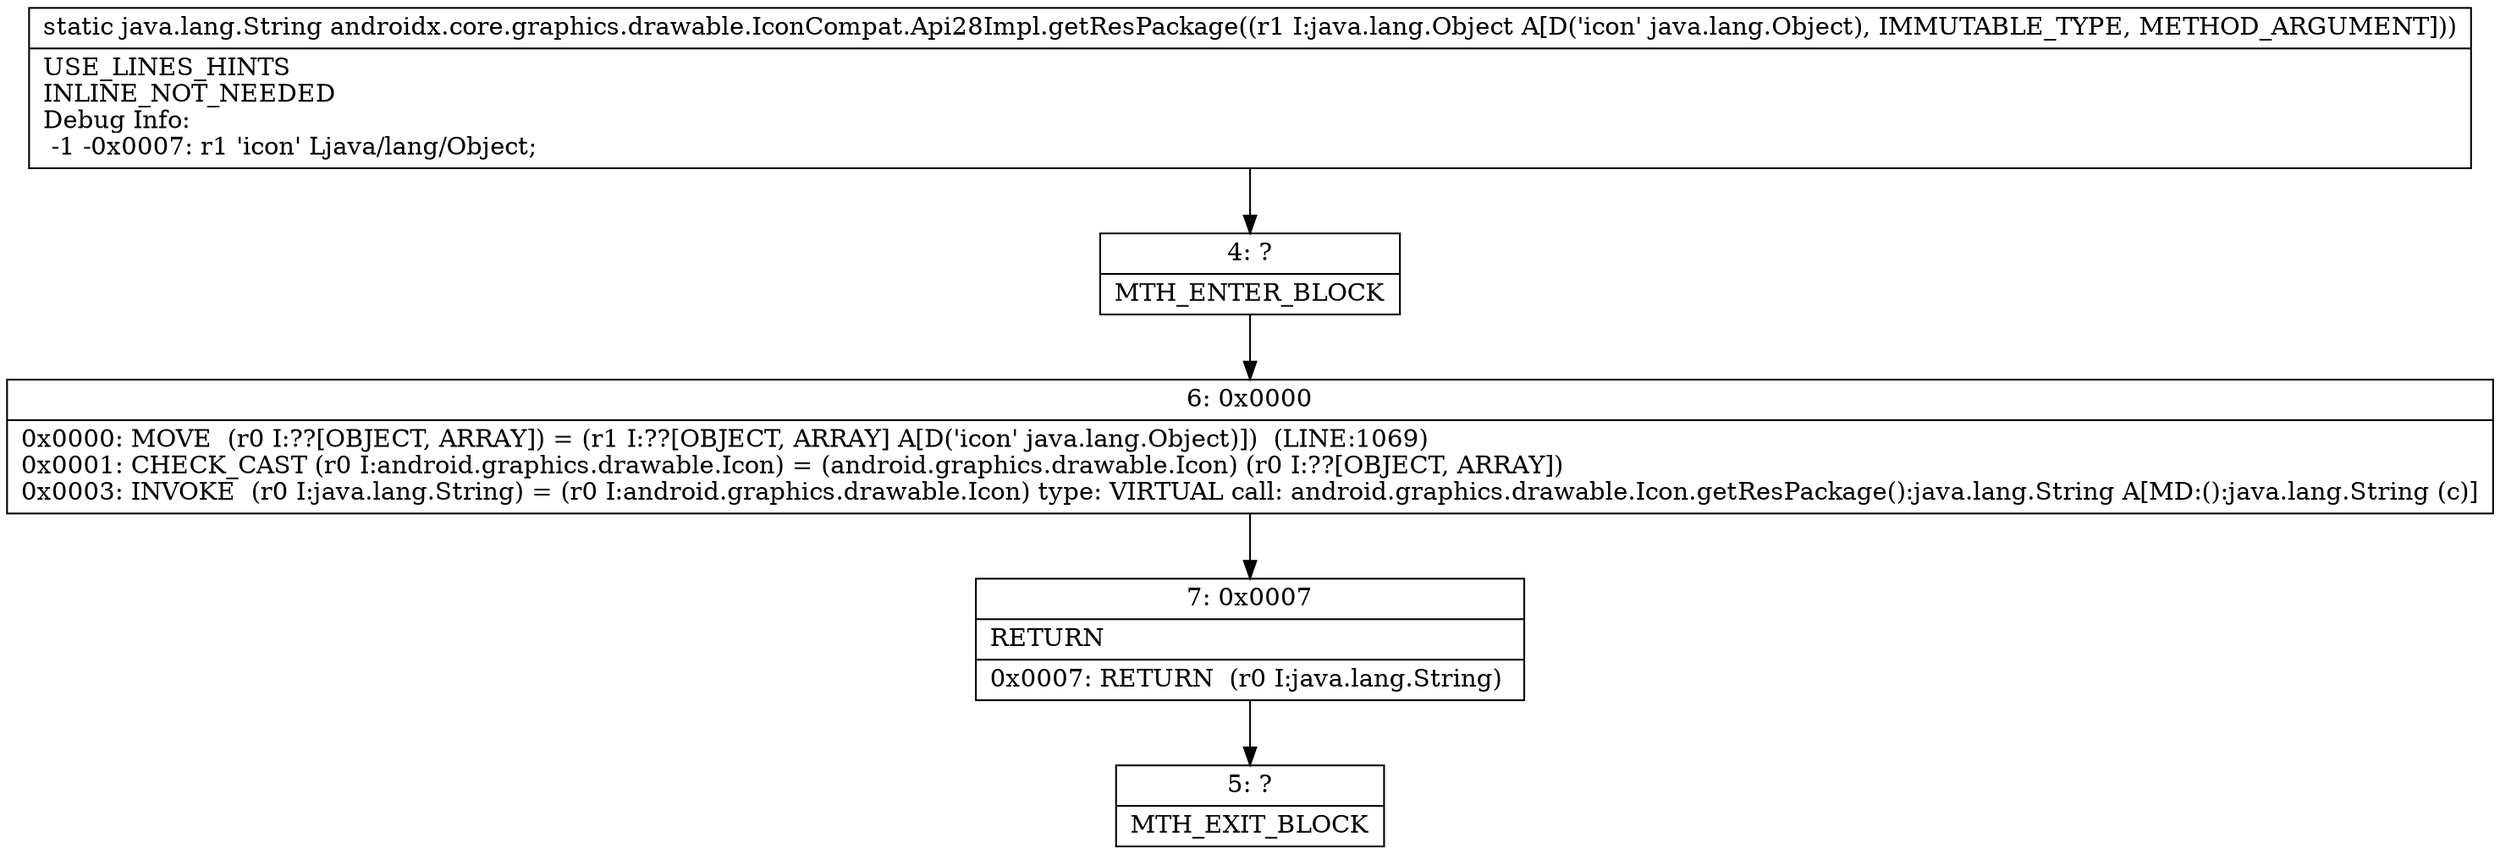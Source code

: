 digraph "CFG forandroidx.core.graphics.drawable.IconCompat.Api28Impl.getResPackage(Ljava\/lang\/Object;)Ljava\/lang\/String;" {
Node_4 [shape=record,label="{4\:\ ?|MTH_ENTER_BLOCK\l}"];
Node_6 [shape=record,label="{6\:\ 0x0000|0x0000: MOVE  (r0 I:??[OBJECT, ARRAY]) = (r1 I:??[OBJECT, ARRAY] A[D('icon' java.lang.Object)])  (LINE:1069)\l0x0001: CHECK_CAST (r0 I:android.graphics.drawable.Icon) = (android.graphics.drawable.Icon) (r0 I:??[OBJECT, ARRAY]) \l0x0003: INVOKE  (r0 I:java.lang.String) = (r0 I:android.graphics.drawable.Icon) type: VIRTUAL call: android.graphics.drawable.Icon.getResPackage():java.lang.String A[MD:():java.lang.String (c)]\l}"];
Node_7 [shape=record,label="{7\:\ 0x0007|RETURN\l|0x0007: RETURN  (r0 I:java.lang.String) \l}"];
Node_5 [shape=record,label="{5\:\ ?|MTH_EXIT_BLOCK\l}"];
MethodNode[shape=record,label="{static java.lang.String androidx.core.graphics.drawable.IconCompat.Api28Impl.getResPackage((r1 I:java.lang.Object A[D('icon' java.lang.Object), IMMUTABLE_TYPE, METHOD_ARGUMENT]))  | USE_LINES_HINTS\lINLINE_NOT_NEEDED\lDebug Info:\l  \-1 \-0x0007: r1 'icon' Ljava\/lang\/Object;\l}"];
MethodNode -> Node_4;Node_4 -> Node_6;
Node_6 -> Node_7;
Node_7 -> Node_5;
}

